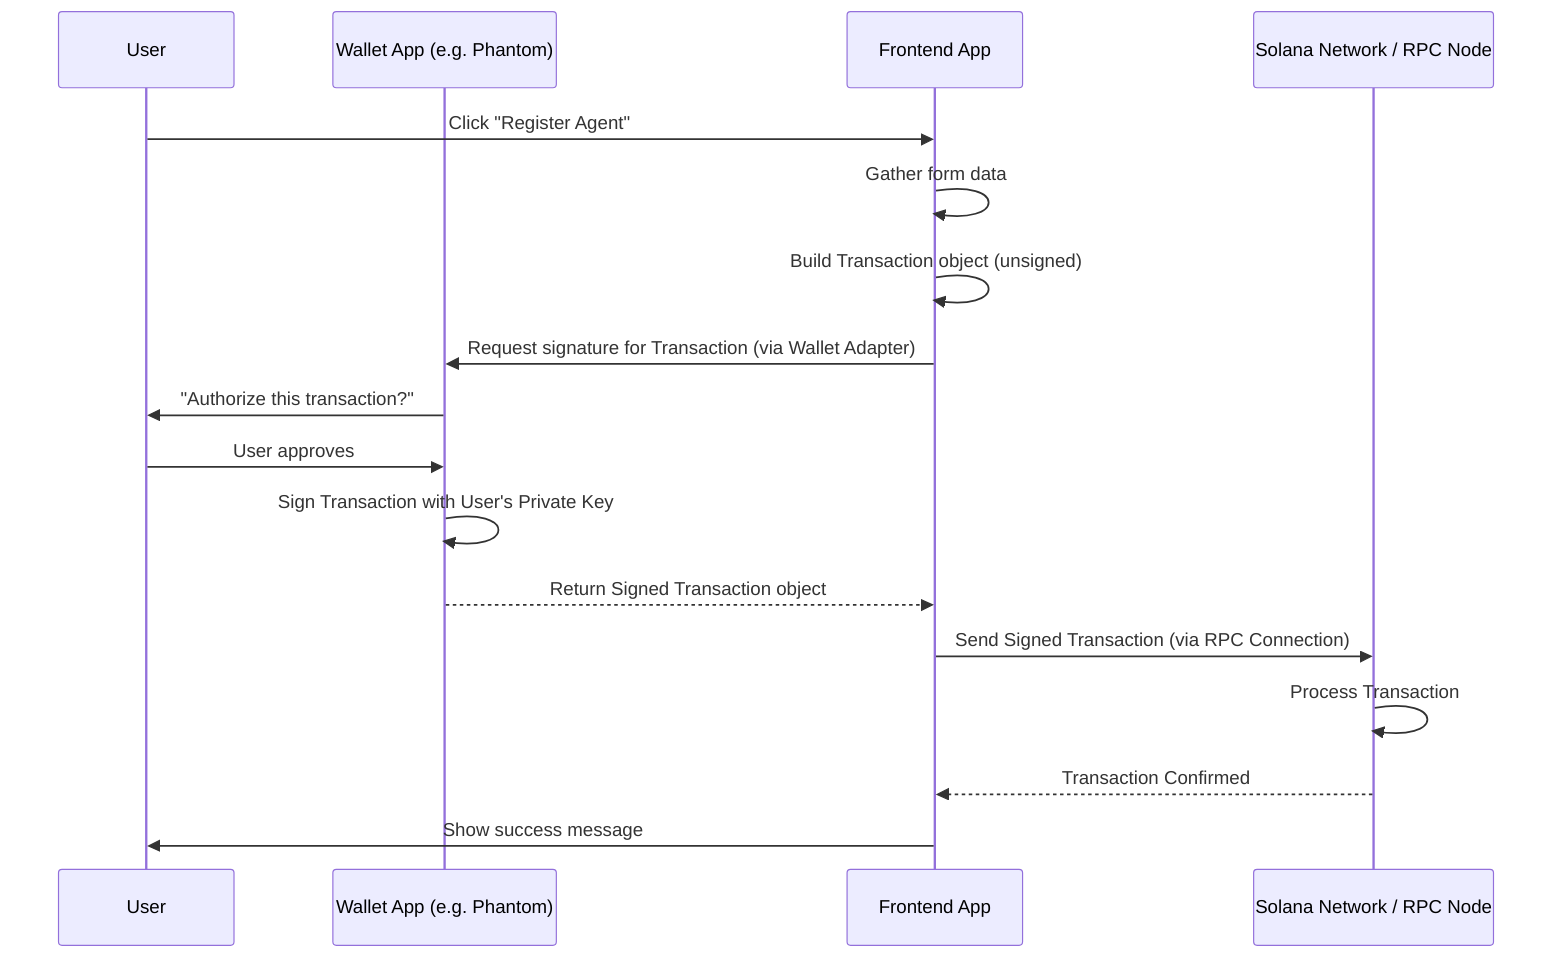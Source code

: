 sequenceDiagram
    participant User as User
    participant WalletApp as Wallet App (e.g. Phantom)
    participant Frontend as Frontend App
    participant Solana as Solana Network / RPC Node

    User->>Frontend: Click "Register Agent"
    Frontend->>Frontend: Gather form data
    Frontend->>Frontend: Build Transaction object (unsigned)
    Frontend->>WalletApp: Request signature for Transaction (via Wallet Adapter)
    WalletApp->>User: "Authorize this transaction?"
    User->>WalletApp: User approves
    WalletApp->>WalletApp: Sign Transaction with User's Private Key
    WalletApp-->>Frontend: Return Signed Transaction object
    Frontend->>Solana: Send Signed Transaction (via RPC Connection)
    Solana->>Solana: Process Transaction
    Solana-->>Frontend: Transaction Confirmed
    Frontend->>User: Show success message